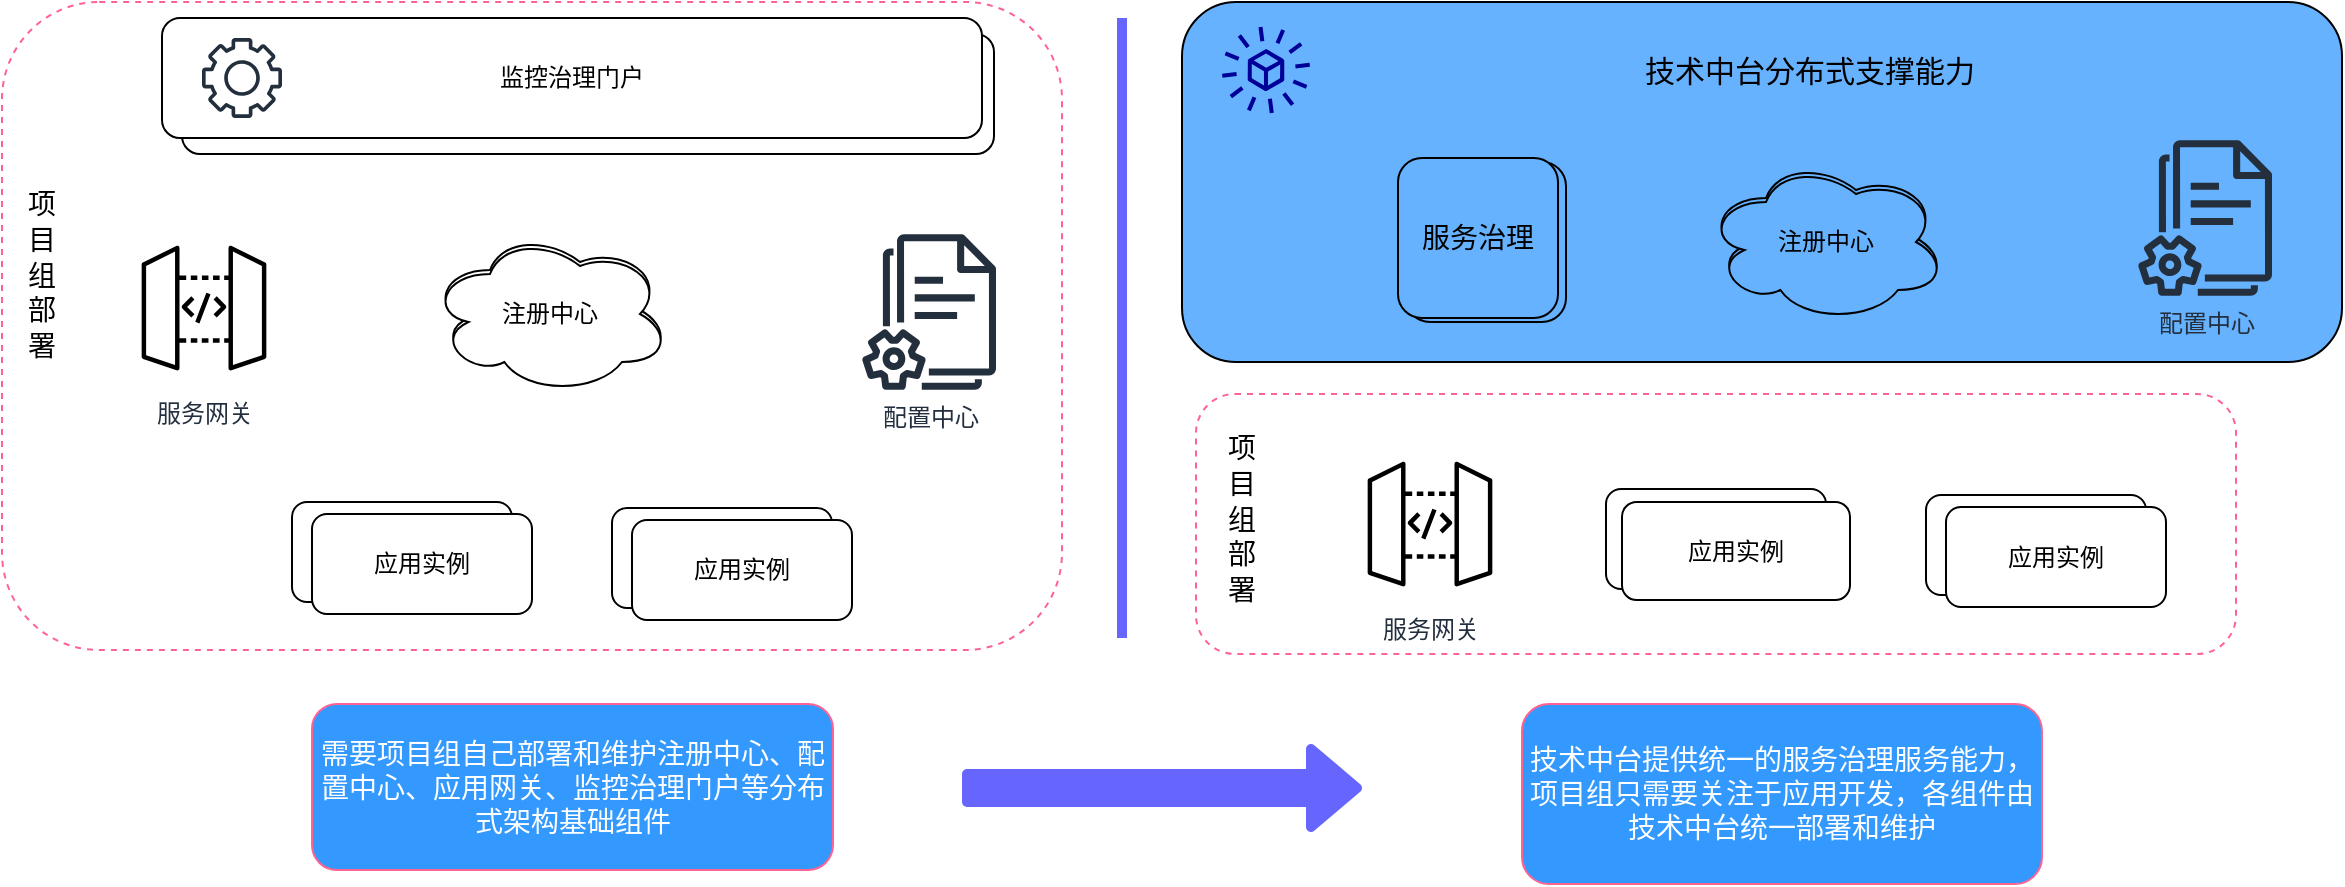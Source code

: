 <mxfile version="16.6.2" type="github">
  <diagram id="JiGCV27MPA_2CdQ_huYr" name="Page-1">
    <mxGraphModel dx="946" dy="459" grid="1" gridSize="10" guides="1" tooltips="1" connect="1" arrows="1" fold="1" page="1" pageScale="1" pageWidth="827" pageHeight="1169" math="0" shadow="0">
      <root>
        <mxCell id="0" />
        <mxCell id="1" parent="0" />
        <mxCell id="2ANnBcZG1IqBUi7rHIKL-55" value="" style="rounded=1;whiteSpace=wrap;html=1;dashed=1;sketch=0;fontSize=14;fontColor=#FFFFFF;strokeColor=#FF6392;fillColor=none;gradientColor=#66B2FF;" vertex="1" parent="1">
          <mxGeometry x="677" y="202" width="520" height="130" as="geometry" />
        </mxCell>
        <mxCell id="2ANnBcZG1IqBUi7rHIKL-54" value="" style="rounded=1;whiteSpace=wrap;html=1;sketch=0;fontSize=14;fontColor=#FFFFFF;strokeColor=#FF6392;fillColor=none;gradientColor=#66B2FF;dashed=1;" vertex="1" parent="1">
          <mxGeometry x="80" y="6" width="530" height="324" as="geometry" />
        </mxCell>
        <mxCell id="2ANnBcZG1IqBUi7rHIKL-36" value="" style="rounded=1;whiteSpace=wrap;html=1;sketch=0;fontSize=13;strokeColor=#000000;fillColor=#FFFFFF;" vertex="1" parent="1">
          <mxGeometry x="170" y="22" width="406" height="60" as="geometry" />
        </mxCell>
        <mxCell id="2ANnBcZG1IqBUi7rHIKL-7" value="" style="ellipse;shape=cloud;whiteSpace=wrap;html=1;fillColor=none;gradientColor=#ffffff;" vertex="1" parent="1">
          <mxGeometry x="294" y="120" width="120" height="80" as="geometry" />
        </mxCell>
        <mxCell id="2ANnBcZG1IqBUi7rHIKL-8" value="&lt;font color=&quot;#000000&quot;&gt;注册中心&lt;/font&gt;" style="ellipse;shape=cloud;whiteSpace=wrap;html=1;fontColor=#FFFFFF;fillColor=#FFFFFF;gradientColor=#ffffff;" vertex="1" parent="1">
          <mxGeometry x="294" y="122" width="120" height="80" as="geometry" />
        </mxCell>
        <mxCell id="2ANnBcZG1IqBUi7rHIKL-9" value="应用实例" style="rounded=1;whiteSpace=wrap;html=1;fontColor=#000000;fillColor=#FFFFFF;gradientColor=#ffffff;" vertex="1" parent="1">
          <mxGeometry x="225" y="256" width="110" height="50" as="geometry" />
        </mxCell>
        <mxCell id="2ANnBcZG1IqBUi7rHIKL-10" value="应用实例" style="rounded=1;whiteSpace=wrap;html=1;fontColor=#000000;fillColor=#FFFFFF;gradientColor=#ffffff;" vertex="1" parent="1">
          <mxGeometry x="235" y="262" width="110" height="50" as="geometry" />
        </mxCell>
        <mxCell id="2ANnBcZG1IqBUi7rHIKL-13" value="监控治理门户" style="rounded=1;whiteSpace=wrap;html=1;fillColor=#FFFFFF;strokeColor=#000000;" vertex="1" parent="1">
          <mxGeometry x="160" y="14" width="410" height="60" as="geometry" />
        </mxCell>
        <mxCell id="2ANnBcZG1IqBUi7rHIKL-15" value="" style="sketch=0;outlineConnect=0;fontColor=#232F3E;gradientColor=none;fillColor=#232F3D;strokeColor=none;dashed=0;verticalLabelPosition=bottom;verticalAlign=top;align=center;html=1;fontSize=12;fontStyle=0;aspect=fixed;pointerEvents=1;shape=mxgraph.aws4.gear;" vertex="1" parent="1">
          <mxGeometry x="180" y="24" width="40" height="40" as="geometry" />
        </mxCell>
        <mxCell id="2ANnBcZG1IqBUi7rHIKL-16" value="应用实例" style="rounded=1;whiteSpace=wrap;html=1;fontColor=#000000;fillColor=#FFFFFF;gradientColor=#ffffff;" vertex="1" parent="1">
          <mxGeometry x="385" y="259" width="110" height="50" as="geometry" />
        </mxCell>
        <mxCell id="2ANnBcZG1IqBUi7rHIKL-17" value="应用实例" style="rounded=1;whiteSpace=wrap;html=1;fontColor=#000000;fillColor=#FFFFFF;gradientColor=#ffffff;" vertex="1" parent="1">
          <mxGeometry x="395" y="265" width="110" height="50" as="geometry" />
        </mxCell>
        <mxCell id="2ANnBcZG1IqBUi7rHIKL-19" value="配置中心" style="sketch=0;outlineConnect=0;fontColor=#232F3E;gradientColor=none;fillColor=#232F3D;strokeColor=none;dashed=0;verticalLabelPosition=bottom;verticalAlign=top;align=center;html=1;fontSize=12;fontStyle=0;aspect=fixed;pointerEvents=1;shape=mxgraph.aws4.documents2;" vertex="1" parent="1">
          <mxGeometry x="510" y="122" width="67" height="78" as="geometry" />
        </mxCell>
        <mxCell id="2ANnBcZG1IqBUi7rHIKL-20" value="服务网关" style="sketch=0;points=[[0,0,0],[0.25,0,0],[0.5,0,0],[0.75,0,0],[1,0,0],[0,1,0],[0.25,1,0],[0.5,1,0],[0.75,1,0],[1,1,0],[0,0.25,0],[0,0.5,0],[0,0.75,0],[1,0.25,0],[1,0.5,0],[1,0.75,0]];outlineConnect=0;fontColor=#232F3E;gradientColor=#FFFFFF;gradientDirection=north;fillColor=#FFFFFF;strokeColor=#000000;dashed=0;verticalLabelPosition=bottom;verticalAlign=top;align=center;html=1;fontSize=12;fontStyle=0;aspect=fixed;shape=mxgraph.aws4.resourceIcon;resIcon=mxgraph.aws4.api_gateway;" vertex="1" parent="1">
          <mxGeometry x="142" y="120" width="78" height="78" as="geometry" />
        </mxCell>
        <mxCell id="2ANnBcZG1IqBUi7rHIKL-34" value="&lt;font&gt;&lt;font color=&quot;#ffffff&quot; style=&quot;font-size: 14px&quot;&gt;需要项目组自己部署和维护注册中心、配置中心、应用网关、监控治理门户等分布式架构基础组件&lt;/font&gt;&lt;br&gt;&lt;/font&gt;" style="rounded=1;whiteSpace=wrap;html=1;sketch=0;fontColor=#5AA9E6;strokeColor=#FF6392;fillColor=#3399FF;" vertex="1" parent="1">
          <mxGeometry x="235" y="357" width="260.5" height="83" as="geometry" />
        </mxCell>
        <mxCell id="2ANnBcZG1IqBUi7rHIKL-35" value="" style="endArrow=none;html=1;rounded=1;sketch=0;fontSize=13;fontColor=#FFFFFF;strokeColor=#6666FF;fillColor=#FFE45E;curved=0;strokeWidth=5;" edge="1" parent="1">
          <mxGeometry width="50" height="50" relative="1" as="geometry">
            <mxPoint x="640" y="324" as="sourcePoint" />
            <mxPoint x="640" y="14" as="targetPoint" />
          </mxGeometry>
        </mxCell>
        <mxCell id="2ANnBcZG1IqBUi7rHIKL-37" value="" style="rounded=1;whiteSpace=wrap;html=1;sketch=0;fontSize=13;fontColor=#FFFFFF;strokeColor=#000000;fillColor=#66B2FF;" vertex="1" parent="1">
          <mxGeometry x="670" y="6" width="580" height="180" as="geometry" />
        </mxCell>
        <mxCell id="2ANnBcZG1IqBUi7rHIKL-38" value="" style="sketch=0;outlineConnect=0;fontColor=#232F3E;gradientColor=none;fillColor=#000099;strokeColor=none;dashed=0;verticalLabelPosition=bottom;verticalAlign=top;align=center;html=1;fontSize=12;fontStyle=0;aspect=fixed;pointerEvents=1;shape=mxgraph.aws4.eventbridge_saas_partner_event_bus_resource;rounded=1;" vertex="1" parent="1">
          <mxGeometry x="690" y="18" width="44" height="44" as="geometry" />
        </mxCell>
        <mxCell id="2ANnBcZG1IqBUi7rHIKL-39" value="" style="ellipse;shape=cloud;whiteSpace=wrap;html=1;fillColor=none;gradientColor=#ffffff;" vertex="1" parent="1">
          <mxGeometry x="932" y="84" width="120" height="80" as="geometry" />
        </mxCell>
        <mxCell id="2ANnBcZG1IqBUi7rHIKL-40" value="&lt;font color=&quot;#000000&quot;&gt;注册中心&lt;/font&gt;" style="ellipse;shape=cloud;whiteSpace=wrap;html=1;fontColor=#FFFFFF;fillColor=#66B2FF;gradientColor=#66B2FF;" vertex="1" parent="1">
          <mxGeometry x="932" y="86" width="120" height="80" as="geometry" />
        </mxCell>
        <mxCell id="2ANnBcZG1IqBUi7rHIKL-41" value="配置中心" style="sketch=0;outlineConnect=0;fontColor=#232F3E;gradientColor=none;fillColor=#232F3D;strokeColor=none;dashed=0;verticalLabelPosition=bottom;verticalAlign=top;align=center;html=1;fontSize=12;fontStyle=0;aspect=fixed;pointerEvents=1;shape=mxgraph.aws4.documents2;" vertex="1" parent="1">
          <mxGeometry x="1148" y="75" width="67" height="78" as="geometry" />
        </mxCell>
        <mxCell id="2ANnBcZG1IqBUi7rHIKL-42" value="服务网关" style="sketch=0;points=[[0,0,0],[0.25,0,0],[0.5,0,0],[0.75,0,0],[1,0,0],[0,1,0],[0.25,1,0],[0.5,1,0],[0.75,1,0],[1,1,0],[0,0.25,0],[0,0.5,0],[0,0.75,0],[1,0.25,0],[1,0.5,0],[1,0.75,0]];outlineConnect=0;fontColor=#232F3E;gradientColor=#FFFFFF;gradientDirection=north;fillColor=#FFFFFF;strokeColor=#000000;dashed=0;verticalLabelPosition=bottom;verticalAlign=top;align=center;html=1;fontSize=12;fontStyle=0;aspect=fixed;shape=mxgraph.aws4.resourceIcon;resIcon=mxgraph.aws4.api_gateway;" vertex="1" parent="1">
          <mxGeometry x="755" y="228" width="78" height="78" as="geometry" />
        </mxCell>
        <mxCell id="2ANnBcZG1IqBUi7rHIKL-45" value="&lt;font color=&quot;#000000&quot;&gt;&lt;span style=&quot;font-size: 15px&quot;&gt;技术中台分布式支撑能力&lt;/span&gt;&lt;/font&gt;" style="text;html=1;strokeColor=none;fillColor=none;align=center;verticalAlign=middle;whiteSpace=wrap;rounded=0;sketch=0;fontSize=13;fontColor=#FFFFFF;" vertex="1" parent="1">
          <mxGeometry x="900" y="25" width="168" height="30" as="geometry" />
        </mxCell>
        <mxCell id="2ANnBcZG1IqBUi7rHIKL-46" value="应用实例" style="rounded=1;whiteSpace=wrap;html=1;fontColor=#000000;fillColor=#FFFFFF;gradientColor=#ffffff;" vertex="1" parent="1">
          <mxGeometry x="882" y="249.5" width="110" height="50" as="geometry" />
        </mxCell>
        <mxCell id="2ANnBcZG1IqBUi7rHIKL-47" value="应用实例" style="rounded=1;whiteSpace=wrap;html=1;fontColor=#000000;fillColor=#FFFFFF;gradientColor=#ffffff;" vertex="1" parent="1">
          <mxGeometry x="890" y="256" width="114" height="49" as="geometry" />
        </mxCell>
        <mxCell id="2ANnBcZG1IqBUi7rHIKL-48" value="应用实例" style="rounded=1;whiteSpace=wrap;html=1;fontColor=#000000;fillColor=#FFFFFF;gradientColor=#ffffff;" vertex="1" parent="1">
          <mxGeometry x="1042" y="252.5" width="110" height="50" as="geometry" />
        </mxCell>
        <mxCell id="2ANnBcZG1IqBUi7rHIKL-49" value="应用实例" style="rounded=1;whiteSpace=wrap;html=1;fontColor=#000000;fillColor=#FFFFFF;gradientColor=#ffffff;" vertex="1" parent="1">
          <mxGeometry x="1052" y="258.5" width="110" height="50" as="geometry" />
        </mxCell>
        <mxCell id="2ANnBcZG1IqBUi7rHIKL-50" value="&lt;font color=&quot;#ffffff&quot; style=&quot;font-size: 14px&quot;&gt;技术中台提供统一的服务治理服务能力，项目组只需要关注于应用开发，各组件由技术中台统一部署和维护&lt;/font&gt;" style="rounded=1;whiteSpace=wrap;html=1;sketch=0;fontColor=#5AA9E6;strokeColor=#FF6392;fillColor=#3399FF;" vertex="1" parent="1">
          <mxGeometry x="840" y="357" width="260" height="90" as="geometry" />
        </mxCell>
        <mxCell id="2ANnBcZG1IqBUi7rHIKL-52" value="" style="shape=flexArrow;endArrow=classic;html=1;rounded=1;sketch=0;fontSize=10;fontColor=#FFFFFF;strokeColor=#6666FF;strokeWidth=5;fillColor=#6666FF;curved=0;" edge="1" parent="1">
          <mxGeometry width="50" height="50" relative="1" as="geometry">
            <mxPoint x="560" y="399" as="sourcePoint" />
            <mxPoint x="760" y="399" as="targetPoint" />
          </mxGeometry>
        </mxCell>
        <mxCell id="2ANnBcZG1IqBUi7rHIKL-56" value="Text" style="text;html=1;strokeColor=none;fillColor=none;align=center;verticalAlign=middle;whiteSpace=wrap;rounded=0;dashed=1;sketch=0;fontSize=14;fontColor=#FFFFFF;" vertex="1" parent="1">
          <mxGeometry x="300" y="190" width="60" height="30" as="geometry" />
        </mxCell>
        <mxCell id="2ANnBcZG1IqBUi7rHIKL-57" value="&lt;font color=&quot;#000000&quot; face=&quot;Verdana&quot;&gt;项目组部署&lt;/font&gt;" style="text;html=1;strokeColor=none;fillColor=none;align=center;verticalAlign=middle;whiteSpace=wrap;rounded=0;dashed=1;sketch=0;fontSize=14;fontColor=#FFFFFF;" vertex="1" parent="1">
          <mxGeometry x="90" y="55" width="20" height="175" as="geometry" />
        </mxCell>
        <mxCell id="2ANnBcZG1IqBUi7rHIKL-58" value="&lt;font color=&quot;#000000&quot; face=&quot;Verdana&quot;&gt;项目组部署&lt;/font&gt;" style="text;html=1;strokeColor=none;fillColor=none;align=center;verticalAlign=middle;whiteSpace=wrap;rounded=0;dashed=1;sketch=0;fontSize=14;fontColor=#FFFFFF;" vertex="1" parent="1">
          <mxGeometry x="690" y="177.5" width="20" height="175" as="geometry" />
        </mxCell>
        <mxCell id="2ANnBcZG1IqBUi7rHIKL-59" value="" style="whiteSpace=wrap;html=1;aspect=fixed;rounded=1;sketch=0;fontFamily=Helvetica;fontSize=14;fontColor=#000000;strokeColor=#000000;fillColor=#66B2FF;gradientColor=#66B2FF;" vertex="1" parent="1">
          <mxGeometry x="782" y="86" width="80" height="80" as="geometry" />
        </mxCell>
        <mxCell id="2ANnBcZG1IqBUi7rHIKL-60" value="服务治理" style="whiteSpace=wrap;html=1;aspect=fixed;rounded=1;sketch=0;fontFamily=Helvetica;fontSize=14;fontColor=#000000;strokeColor=#000000;fillColor=#66B2FF;gradientColor=#66B2FF;" vertex="1" parent="1">
          <mxGeometry x="778" y="84" width="80" height="80" as="geometry" />
        </mxCell>
      </root>
    </mxGraphModel>
  </diagram>
</mxfile>
